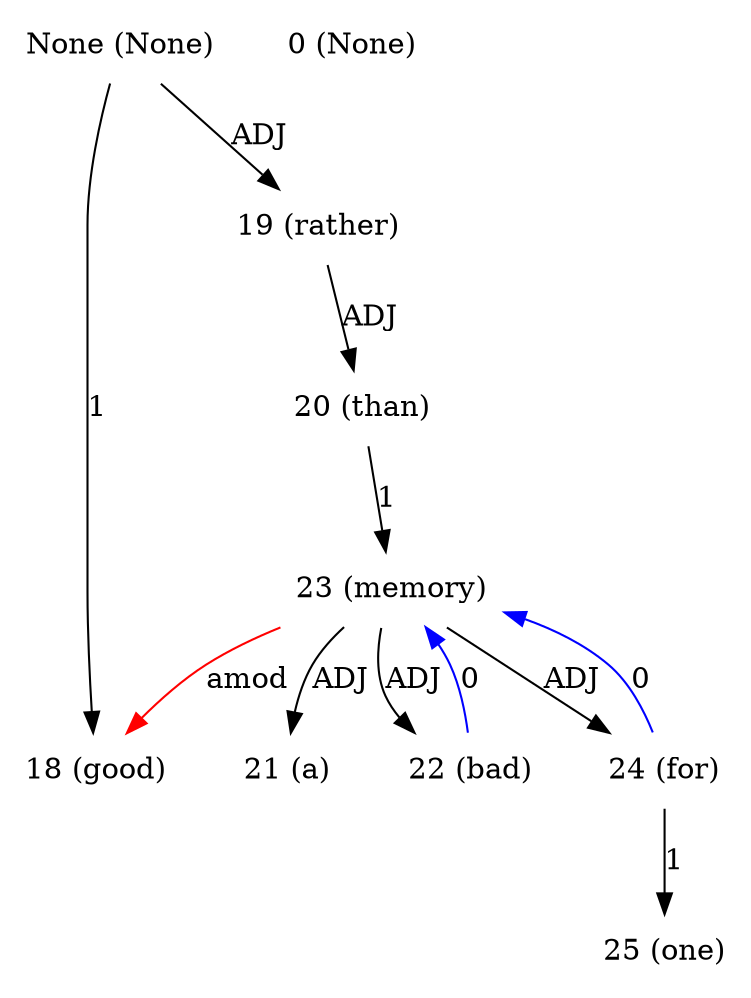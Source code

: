 digraph G{
edge [dir=forward]
node [shape=plaintext]

None [label="None (None)"]
None -> 18 [label="1"]
None -> 19 [label="ADJ"]
0 [label="0 (None)"]
18 [label="18 (good)"]
23 -> 18 [label="amod", color="red"]
19 [label="19 (rather)"]
19 -> 20 [label="ADJ"]
20 [label="20 (than)"]
20 -> 23 [label="1"]
21 [label="21 (a)"]
22 [label="22 (bad)"]
22 -> 23 [label="0", color="blue"]
23 [label="23 (memory)"]
23 -> 21 [label="ADJ"]
23 -> 22 [label="ADJ"]
23 -> 24 [label="ADJ"]
24 [label="24 (for)"]
24 -> 25 [label="1"]
24 -> 23 [label="0", color="blue"]
25 [label="25 (one)"]
}
